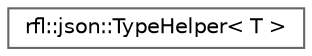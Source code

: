 digraph "类继承关系图"
{
 // LATEX_PDF_SIZE
  bgcolor="transparent";
  edge [fontname=Helvetica,fontsize=10,labelfontname=Helvetica,labelfontsize=10];
  node [fontname=Helvetica,fontsize=10,shape=box,height=0.2,width=0.4];
  rankdir="LR";
  Node0 [id="Node000000",label="rfl::json::TypeHelper\< T \>",height=0.2,width=0.4,color="grey40", fillcolor="white", style="filled",URL="$structrfl_1_1json_1_1_type_helper.html",tooltip=" "];
}

